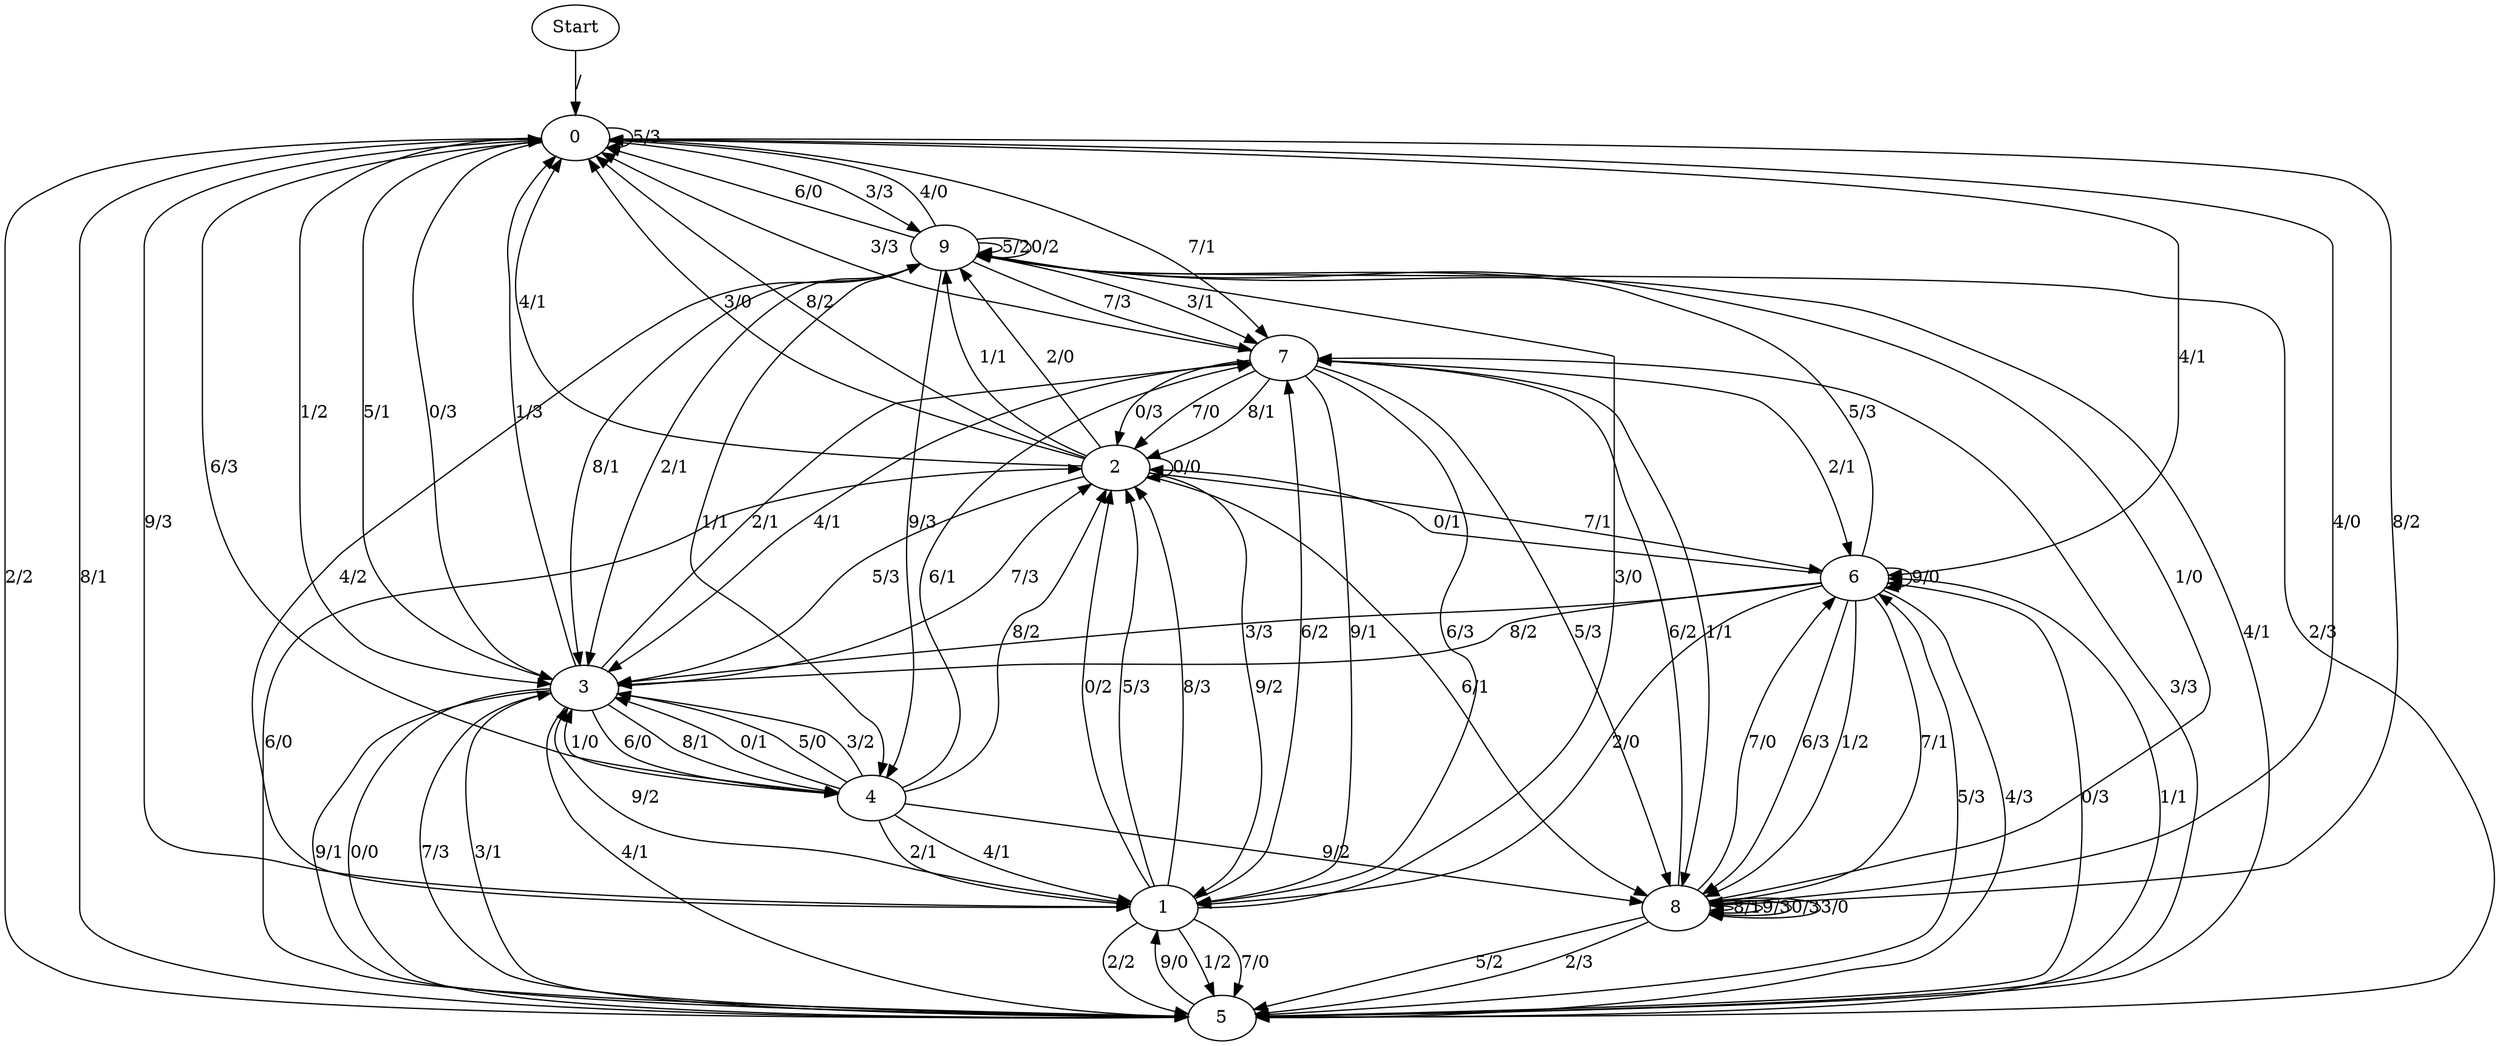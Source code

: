 digraph {
	Start -> 0 [label="/"]
	0 -> 9 [label="3/3"]
	0 -> 5 [label="2/2"]
	0 -> 1 [label="9/3"]
	0 -> 8 [label="8/2"]
	0 -> 3 [label="0/3"]
	0 -> 6 [label="4/1"]
	0 -> 0 [label="5/3"]
	0 -> 4 [label="6/3"]
	0 -> 3 [label="1/2"]
	0 -> 7 [label="7/1"]
	3 -> 5 [label="0/0"]
	3 -> 0 [label="5/1"]
	3 -> 4 [label="6/0"]
	3 -> 7 [label="2/1"]
	3 -> 5 [label="3/1"]
	3 -> 0 [label="1/3"]
	3 -> 5 [label="4/1"]
	3 -> 5 [label="9/1"]
	3 -> 2 [label="7/3"]
	3 -> 4 [label="8/1"]
	2 -> 8 [label="6/1"]
	2 -> 0 [label="8/2"]
	2 -> 2 [label="0/0"]
	2 -> 0 [label="4/1"]
	2 -> 9 [label="2/0"]
	2 -> 0 [label="3/0"]
	2 -> 3 [label="5/3"]
	2 -> 6 [label="7/1"]
	2 -> 1 [label="9/2"]
	2 -> 9 [label="1/1"]
	8 -> 7 [label="6/2"]
	8 -> 6 [label="7/0"]
	8 -> 9 [label="1/0"]
	8 -> 0 [label="4/0"]
	8 -> 5 [label="5/2"]
	8 -> 8 [label="8/1"]
	8 -> 8 [label="9/3"]
	8 -> 5 [label="2/3"]
	8 -> 8 [label="0/3"]
	8 -> 8 [label="3/0"]
	9 -> 9 [label="5/2"]
	9 -> 0 [label="4/0"]
	9 -> 9 [label="0/2"]
	9 -> 3 [label="8/1"]
	9 -> 3 [label="2/1"]
	9 -> 7 [label="3/1"]
	9 -> 4 [label="1/1"]
	9 -> 4 [label="9/3"]
	9 -> 7 [label="7/3"]
	9 -> 0 [label="6/0"]
	7 -> 8 [label="5/3"]
	7 -> 2 [label="8/1"]
	7 -> 8 [label="1/1"]
	7 -> 1 [label="6/3"]
	7 -> 2 [label="0/3"]
	7 -> 2 [label="7/0"]
	7 -> 3 [label="4/1"]
	7 -> 1 [label="9/1"]
	7 -> 0 [label="3/3"]
	7 -> 6 [label="2/1"]
	1 -> 5 [label="2/2"]
	1 -> 3 [label="9/2"]
	1 -> 2 [label="5/3"]
	1 -> 2 [label="8/3"]
	1 -> 2 [label="0/2"]
	1 -> 5 [label="1/2"]
	1 -> 5 [label="7/0"]
	1 -> 9 [label="3/0"]
	1 -> 9 [label="4/2"]
	1 -> 7 [label="6/2"]
	5 -> 9 [label="2/3"]
	5 -> 1 [label="9/0"]
	5 -> 6 [label="0/3"]
	5 -> 0 [label="8/1"]
	5 -> 9 [label="4/1"]
	5 -> 2 [label="6/0"]
	5 -> 7 [label="3/3"]
	5 -> 3 [label="7/3"]
	5 -> 6 [label="1/1"]
	5 -> 6 [label="5/3"]
	4 -> 1 [label="4/1"]
	4 -> 3 [label="0/1"]
	4 -> 7 [label="6/1"]
	4 -> 2 [label="8/2"]
	4 -> 1 [label="2/1"]
	4 -> 3 [label="5/0"]
	4 -> 8 [label="9/2"]
	4 -> 3 [label="3/2"]
	4 -> 3 [label="1/0"]
	6 -> 8 [label="6/3"]
	6 -> 6 [label="9/0"]
	6 -> 9 [label="5/3"]
	6 -> 1 [label="2/0"]
	6 -> 8 [label="7/1"]
	6 -> 2 [label="0/1"]
	6 -> 3 [label="8/2"]
	6 -> 5 [label="4/3"]
	6 -> 3 [label="3/3"]
	6 -> 8 [label="1/2"]
}